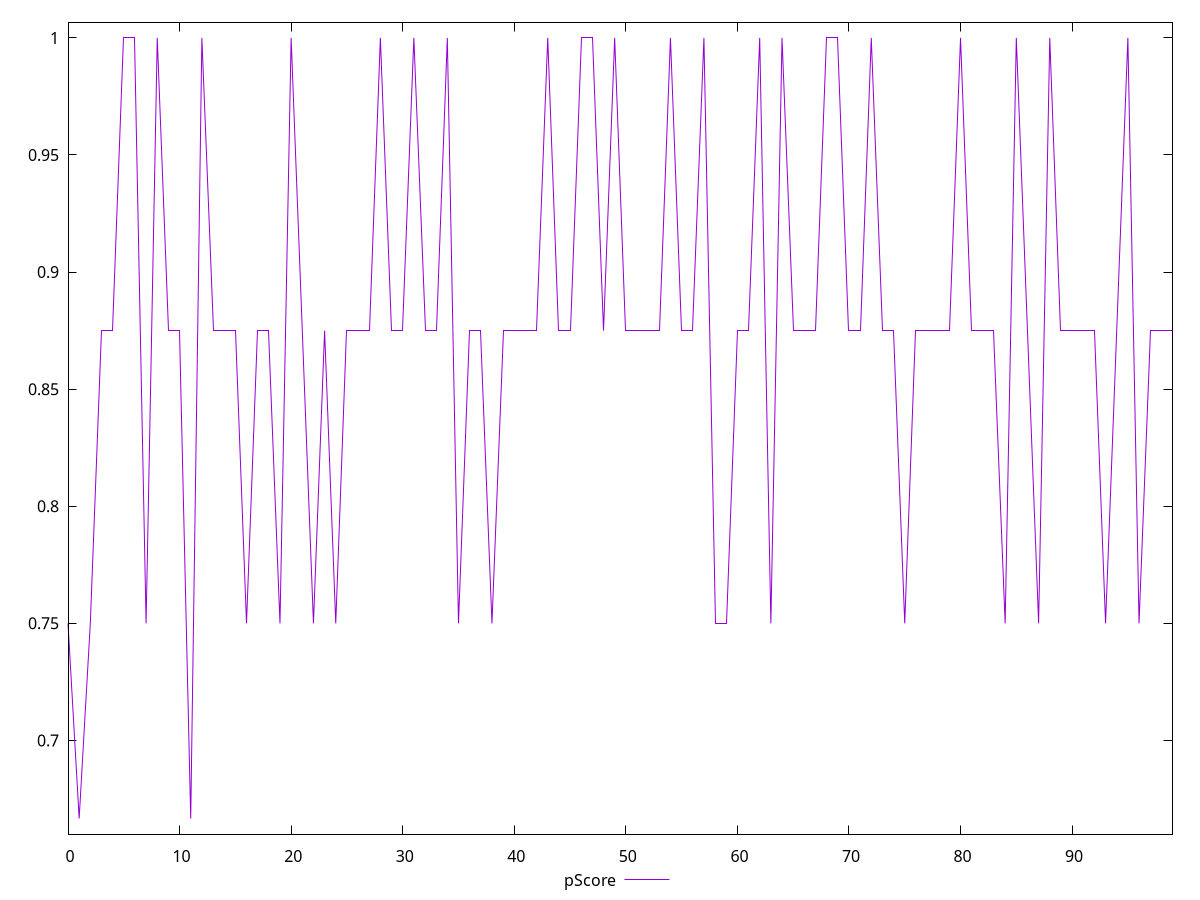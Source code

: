reset

$pScore <<EOF
0 0.75
1 0.6666666666666666
2 0.75
3 0.875
4 0.875
5 1
6 1
7 0.75
8 1
9 0.875
10 0.875
11 0.6666666666666666
12 1
13 0.875
14 0.875
15 0.875
16 0.75
17 0.875
18 0.875
19 0.75
20 1
21 0.875
22 0.75
23 0.875
24 0.75
25 0.875
26 0.875
27 0.875
28 1
29 0.875
30 0.875
31 1
32 0.875
33 0.875
34 1
35 0.75
36 0.875
37 0.875
38 0.75
39 0.875
40 0.875
41 0.875
42 0.875
43 1
44 0.875
45 0.875
46 1
47 1
48 0.875
49 1
50 0.875
51 0.875
52 0.875
53 0.875
54 1
55 0.875
56 0.875
57 1
58 0.75
59 0.75
60 0.875
61 0.875
62 1
63 0.75
64 1
65 0.875
66 0.875
67 0.875
68 1
69 1
70 0.875
71 0.875
72 1
73 0.875
74 0.875
75 0.75
76 0.875
77 0.875
78 0.875
79 0.875
80 1
81 0.875
82 0.875
83 0.875
84 0.75
85 1
86 0.875
87 0.75
88 1
89 0.875
90 0.875
91 0.875
92 0.875
93 0.75
94 0.875
95 1
96 0.75
97 0.875
98 0.875
99 0.875
EOF

set key outside below
set xrange [0:99]
set yrange [0.6599999999999999:1.0066666666666666]
set trange [0.6599999999999999:1.0066666666666666]
set terminal svg size 640, 500 enhanced background rgb 'white'
set output "report_00017_2021-02-10T15-08-03.406Z/uses-http2/samples/pages/pScore/values.svg"

plot $pScore title "pScore" with line

reset
